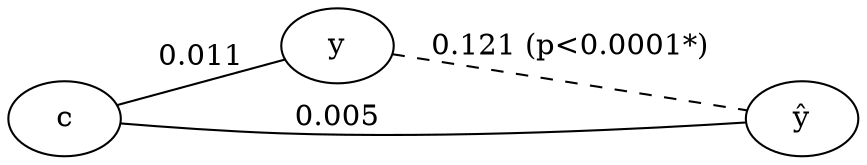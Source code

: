 graph {
	rankdir=LR
	c [label=c]
	y [label=y]
	yhat [label=<y&#770;>]
	c -- yhat [label=0.005]
	c -- y [label=0.011]
	y -- yhat [label="0.121 (p<0.0001*)" style=dashed]
}
